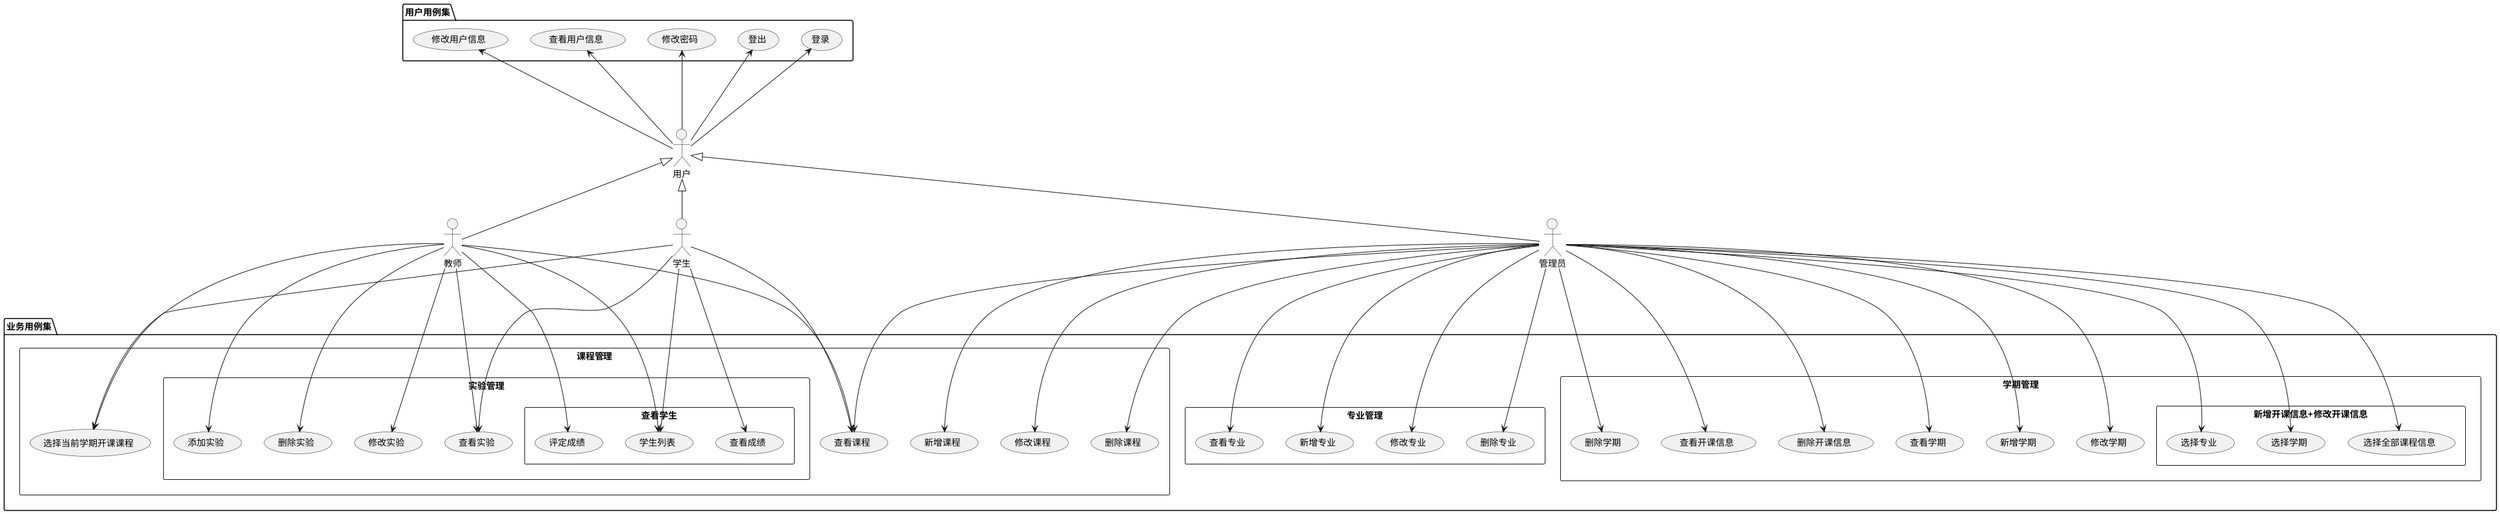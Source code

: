 @startuml
actor 教师 as teachers
actor 学生 as students
actor 用户 as users
actor 管理员 as admin
users <|-- admin
users <|-- teachers
users <|-- students

package 用户用例集 {
users --up-> (登录)
users --up-> (登出)
users --up-> (修改密码)
users --up-> (查看用户信息)
users --up-> (修改用户信息)
}
package 业务用例集 {
    rectangle 课程管理{
    admin --->(查看课程)
    admin --->(新增课程)
    admin --->(修改课程)
    admin --->(删除课程)
    teachers --->(选择当前学期开课课程)
    teachers --->(查看课程)
    students --->(选择当前学期开课课程)
    students --->(查看课程)
        rectangle 实验管理{
        teachers --->(查看实验)
        teachers --->(添加实验)
        teachers --->(删除实验)
        teachers --->(修改实验)
        students --->(查看实验)
            rectangle 查看学生{
                teachers --->(学生列表)
                students --->(学生列表)
                teachers --->(评定成绩)
                students --->(查看成绩)
            }
        }
    }
    rectangle 专业管理{
        admin --->(查看专业)
        admin --->(新增专业)
        admin --->(修改专业)
        admin --->(删除专业)
    }
    rectangle 学期管理{
            admin --->(查看学期)
            admin --->(新增学期)
            admin --->(修改学期)
            admin --->(删除学期)
    }
    rectangle 学期管理{
            admin --->(查看开课信息)
            admin --->(删除开课信息)
            rectangle 新增开课信息+修改开课信息{
            admin --->(选择专业)
            admin --->(选择学期)
            admin --->(选择全部课程信息)
            }
    }
}
@enduml